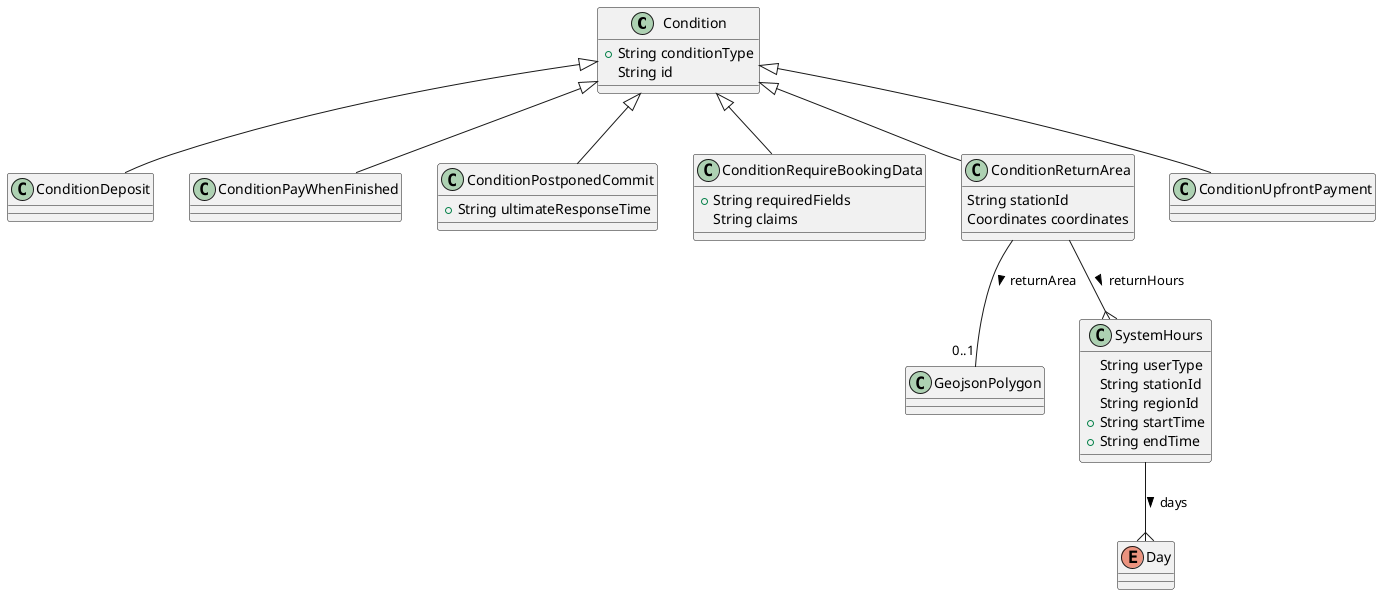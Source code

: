 @startuml generated
class Condition {
 +String conditionType
  String id
}
class ConditionDeposit {
}
ConditionDeposit -up-|> Condition
class ConditionPayWhenFinished {
}
ConditionPayWhenFinished -up-|> Condition
class ConditionPostponedCommit {
 +String ultimateResponseTime
}
ConditionPostponedCommit -up-|> Condition
class ConditionRequireBookingData {
 +String requiredFields
  String claims
}
ConditionRequireBookingData -up-|> Condition
class ConditionReturnArea {
  String stationId
  Coordinates coordinates
}
ConditionReturnArea -up-|> Condition
ConditionReturnArea --  "0..1" GeojsonPolygon : returnArea >
ConditionReturnArea -down-{ SystemHours : returnHours >
class GeojsonPolygon {
}
class SystemHours {
  String userType
  String stationId
  String regionId
 +String startTime
 +String endTime
}
SystemHours -down-{ Day : days >
enum Day {
}
class ConditionUpfrontPayment {
}
ConditionUpfrontPayment -up-|> Condition
@enduml
